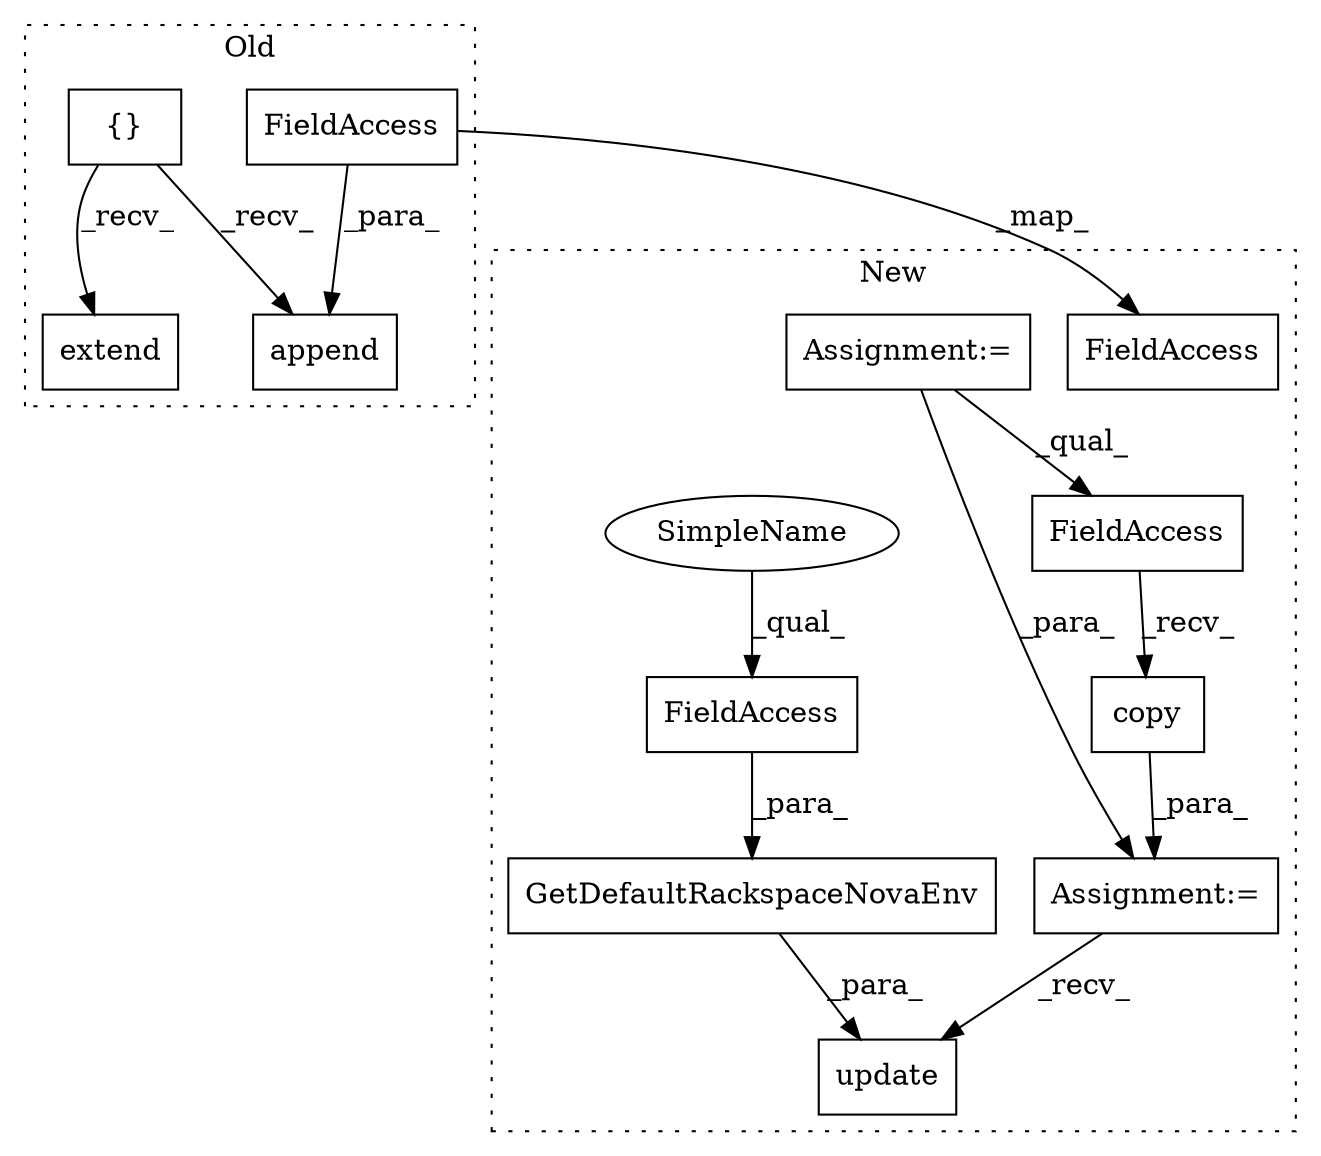 digraph G {
subgraph cluster0 {
1 [label="append" a="32" s="2116,2136" l="7,1" shape="box"];
4 [label="{}" a="4" s="1949,1965" l="1,1" shape="box"];
7 [label="extend" a="32" s="2045,2099" l="7,1" shape="box"];
11 [label="FieldAccess" a="22" s="2123" l="13" shape="box"];
label = "Old";
style="dotted";
}
subgraph cluster1 {
2 [label="copy" a="32" s="3120" l="6" shape="box"];
3 [label="Assignment:=" a="7" s="3108" l="1" shape="box"];
5 [label="FieldAccess" a="22" s="3109" l="10" shape="box"];
6 [label="update" a="32" s="3138,3187" l="7,1" shape="box"];
8 [label="GetDefaultRackspaceNovaEnv" a="32" s="3150,3186" l="27,1" shape="box"];
9 [label="FieldAccess" a="22" s="3177" l="9" shape="box"];
10 [label="FieldAccess" a="22" s="3267" l="13" shape="box"];
12 [label="Assignment:=" a="7" s="2711" l="2" shape="box"];
13 [label="SimpleName" a="42" s="3177" l="4" shape="ellipse"];
label = "New";
style="dotted";
}
2 -> 3 [label="_para_"];
3 -> 6 [label="_recv_"];
4 -> 7 [label="_recv_"];
4 -> 1 [label="_recv_"];
5 -> 2 [label="_recv_"];
8 -> 6 [label="_para_"];
9 -> 8 [label="_para_"];
11 -> 10 [label="_map_"];
11 -> 1 [label="_para_"];
12 -> 5 [label="_qual_"];
12 -> 3 [label="_para_"];
13 -> 9 [label="_qual_"];
}